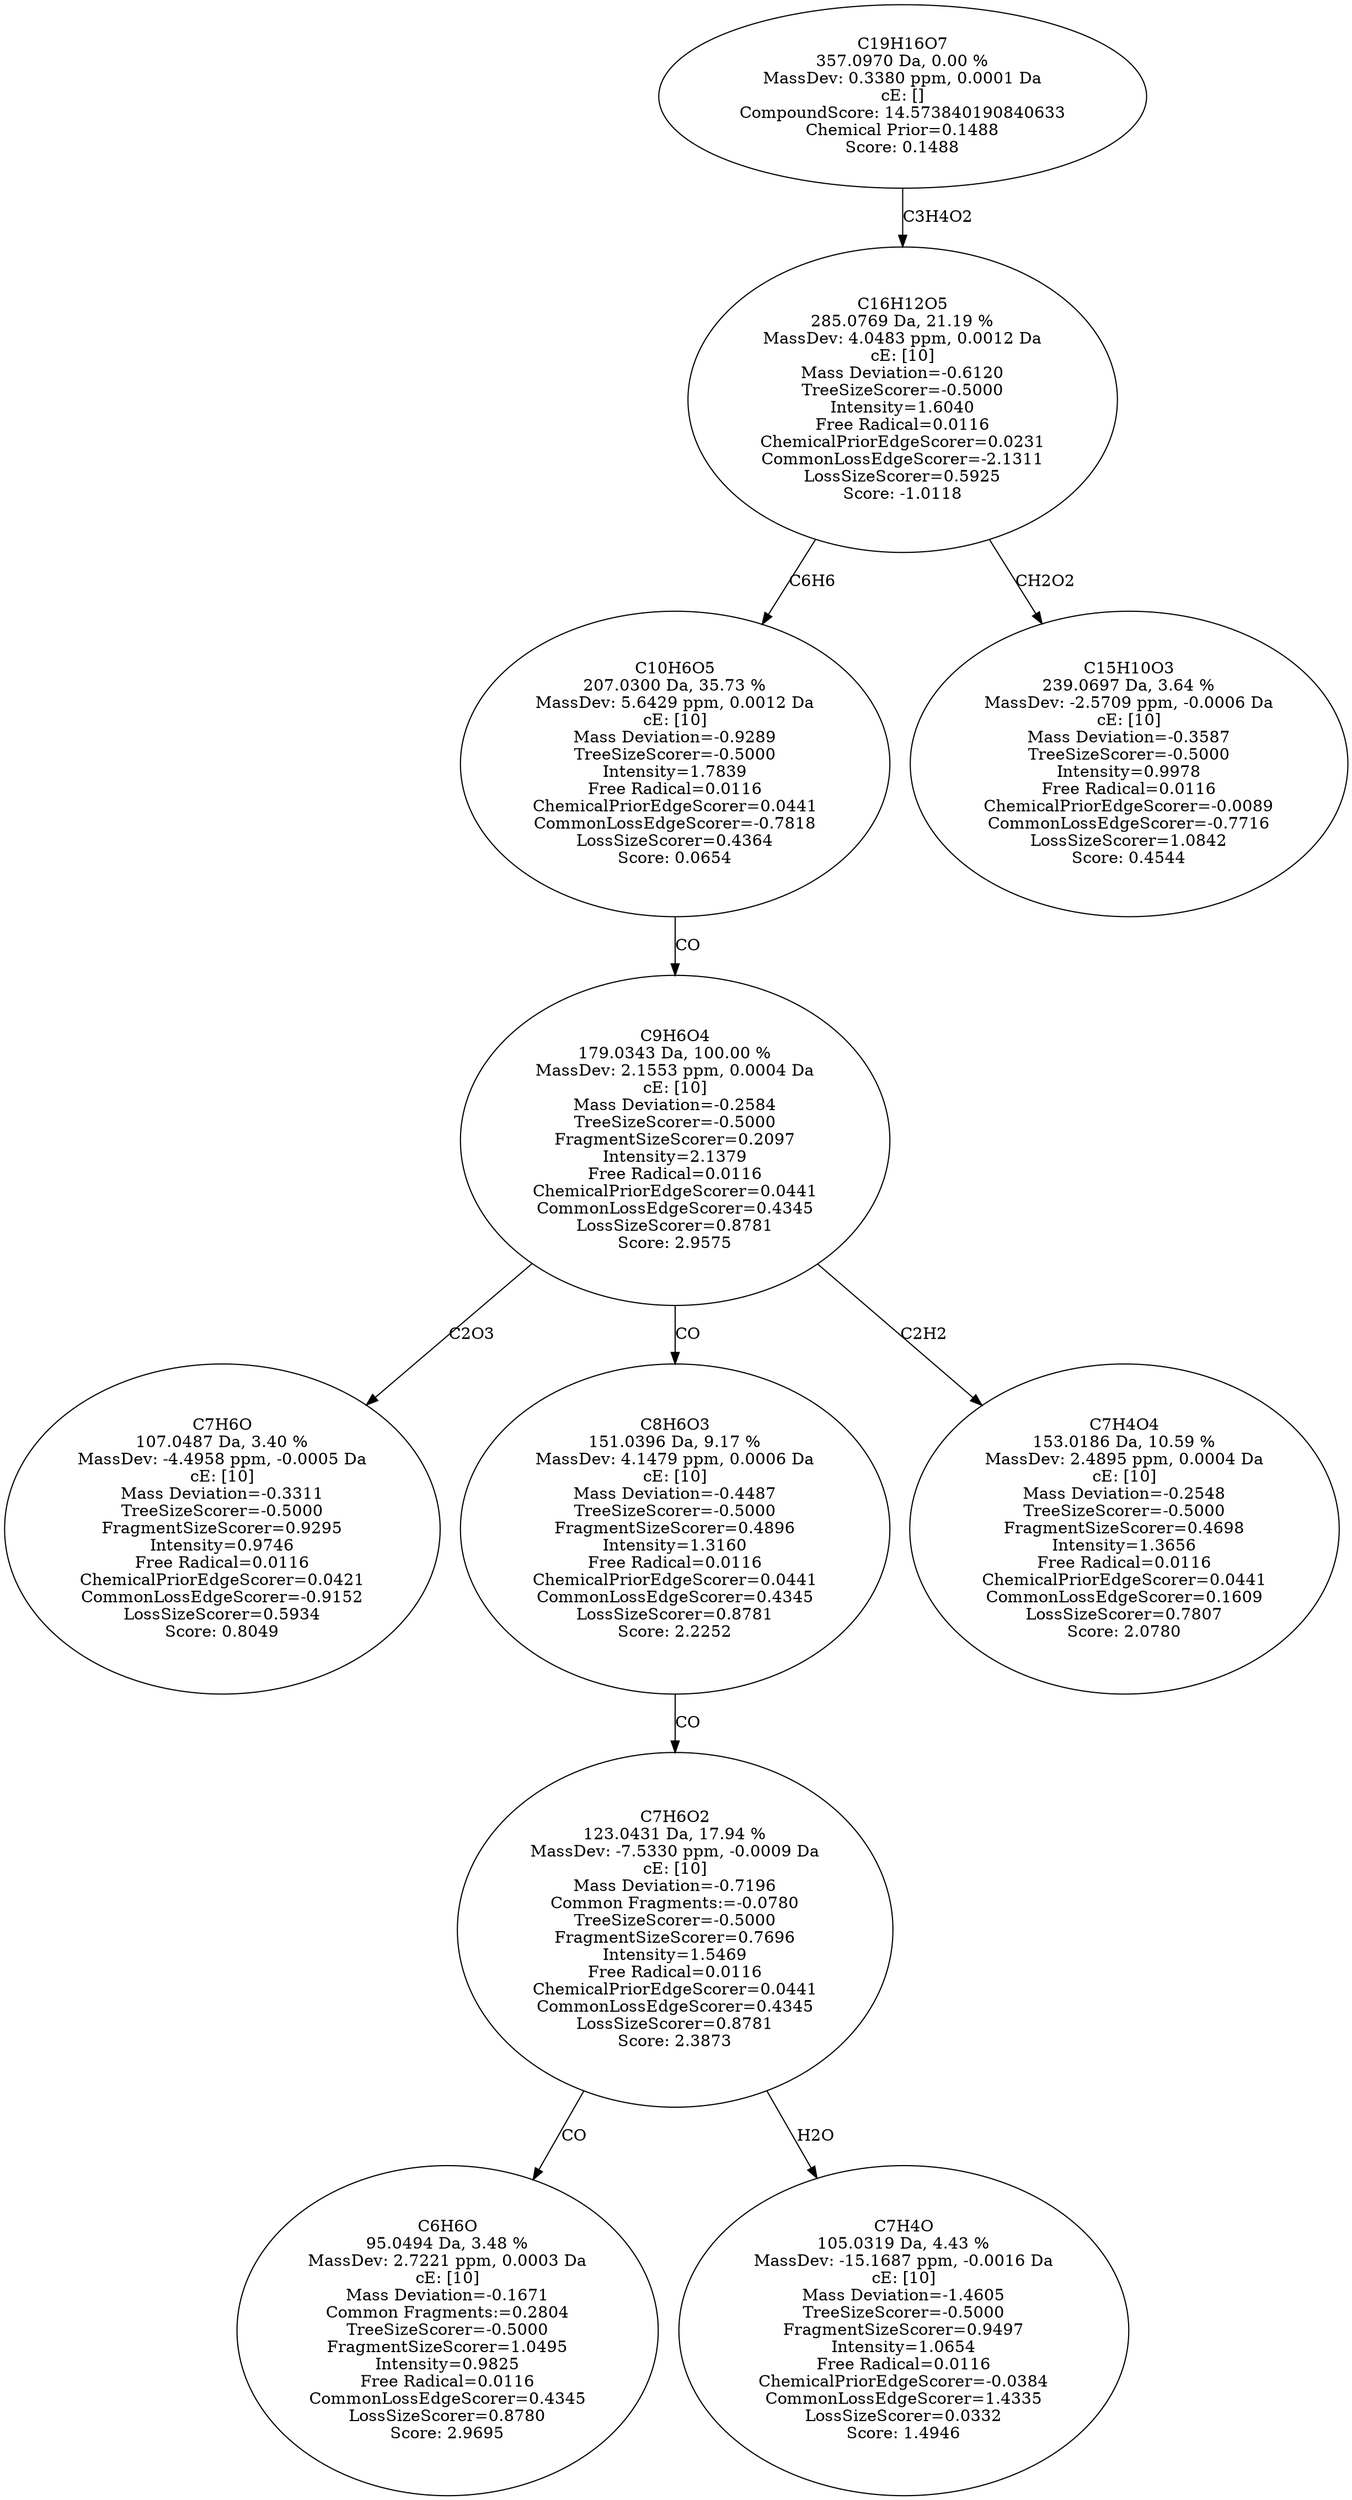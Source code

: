 strict digraph {
v1 [label="C7H6O\n107.0487 Da, 3.40 %\nMassDev: -4.4958 ppm, -0.0005 Da\ncE: [10]\nMass Deviation=-0.3311\nTreeSizeScorer=-0.5000\nFragmentSizeScorer=0.9295\nIntensity=0.9746\nFree Radical=0.0116\nChemicalPriorEdgeScorer=0.0421\nCommonLossEdgeScorer=-0.9152\nLossSizeScorer=0.5934\nScore: 0.8049"];
v2 [label="C6H6O\n95.0494 Da, 3.48 %\nMassDev: 2.7221 ppm, 0.0003 Da\ncE: [10]\nMass Deviation=-0.1671\nCommon Fragments:=0.2804\nTreeSizeScorer=-0.5000\nFragmentSizeScorer=1.0495\nIntensity=0.9825\nFree Radical=0.0116\nCommonLossEdgeScorer=0.4345\nLossSizeScorer=0.8780\nScore: 2.9695"];
v3 [label="C7H4O\n105.0319 Da, 4.43 %\nMassDev: -15.1687 ppm, -0.0016 Da\ncE: [10]\nMass Deviation=-1.4605\nTreeSizeScorer=-0.5000\nFragmentSizeScorer=0.9497\nIntensity=1.0654\nFree Radical=0.0116\nChemicalPriorEdgeScorer=-0.0384\nCommonLossEdgeScorer=1.4335\nLossSizeScorer=0.0332\nScore: 1.4946"];
v4 [label="C7H6O2\n123.0431 Da, 17.94 %\nMassDev: -7.5330 ppm, -0.0009 Da\ncE: [10]\nMass Deviation=-0.7196\nCommon Fragments:=-0.0780\nTreeSizeScorer=-0.5000\nFragmentSizeScorer=0.7696\nIntensity=1.5469\nFree Radical=0.0116\nChemicalPriorEdgeScorer=0.0441\nCommonLossEdgeScorer=0.4345\nLossSizeScorer=0.8781\nScore: 2.3873"];
v5 [label="C8H6O3\n151.0396 Da, 9.17 %\nMassDev: 4.1479 ppm, 0.0006 Da\ncE: [10]\nMass Deviation=-0.4487\nTreeSizeScorer=-0.5000\nFragmentSizeScorer=0.4896\nIntensity=1.3160\nFree Radical=0.0116\nChemicalPriorEdgeScorer=0.0441\nCommonLossEdgeScorer=0.4345\nLossSizeScorer=0.8781\nScore: 2.2252"];
v6 [label="C7H4O4\n153.0186 Da, 10.59 %\nMassDev: 2.4895 ppm, 0.0004 Da\ncE: [10]\nMass Deviation=-0.2548\nTreeSizeScorer=-0.5000\nFragmentSizeScorer=0.4698\nIntensity=1.3656\nFree Radical=0.0116\nChemicalPriorEdgeScorer=0.0441\nCommonLossEdgeScorer=0.1609\nLossSizeScorer=0.7807\nScore: 2.0780"];
v7 [label="C9H6O4\n179.0343 Da, 100.00 %\nMassDev: 2.1553 ppm, 0.0004 Da\ncE: [10]\nMass Deviation=-0.2584\nTreeSizeScorer=-0.5000\nFragmentSizeScorer=0.2097\nIntensity=2.1379\nFree Radical=0.0116\nChemicalPriorEdgeScorer=0.0441\nCommonLossEdgeScorer=0.4345\nLossSizeScorer=0.8781\nScore: 2.9575"];
v8 [label="C10H6O5\n207.0300 Da, 35.73 %\nMassDev: 5.6429 ppm, 0.0012 Da\ncE: [10]\nMass Deviation=-0.9289\nTreeSizeScorer=-0.5000\nIntensity=1.7839\nFree Radical=0.0116\nChemicalPriorEdgeScorer=0.0441\nCommonLossEdgeScorer=-0.7818\nLossSizeScorer=0.4364\nScore: 0.0654"];
v9 [label="C15H10O3\n239.0697 Da, 3.64 %\nMassDev: -2.5709 ppm, -0.0006 Da\ncE: [10]\nMass Deviation=-0.3587\nTreeSizeScorer=-0.5000\nIntensity=0.9978\nFree Radical=0.0116\nChemicalPriorEdgeScorer=-0.0089\nCommonLossEdgeScorer=-0.7716\nLossSizeScorer=1.0842\nScore: 0.4544"];
v10 [label="C16H12O5\n285.0769 Da, 21.19 %\nMassDev: 4.0483 ppm, 0.0012 Da\ncE: [10]\nMass Deviation=-0.6120\nTreeSizeScorer=-0.5000\nIntensity=1.6040\nFree Radical=0.0116\nChemicalPriorEdgeScorer=0.0231\nCommonLossEdgeScorer=-2.1311\nLossSizeScorer=0.5925\nScore: -1.0118"];
v11 [label="C19H16O7\n357.0970 Da, 0.00 %\nMassDev: 0.3380 ppm, 0.0001 Da\ncE: []\nCompoundScore: 14.573840190840633\nChemical Prior=0.1488\nScore: 0.1488"];
v7 -> v1 [label="C2O3"];
v4 -> v2 [label="CO"];
v4 -> v3 [label="H2O"];
v5 -> v4 [label="CO"];
v7 -> v5 [label="CO"];
v7 -> v6 [label="C2H2"];
v8 -> v7 [label="CO"];
v10 -> v8 [label="C6H6"];
v10 -> v9 [label="CH2O2"];
v11 -> v10 [label="C3H4O2"];
}